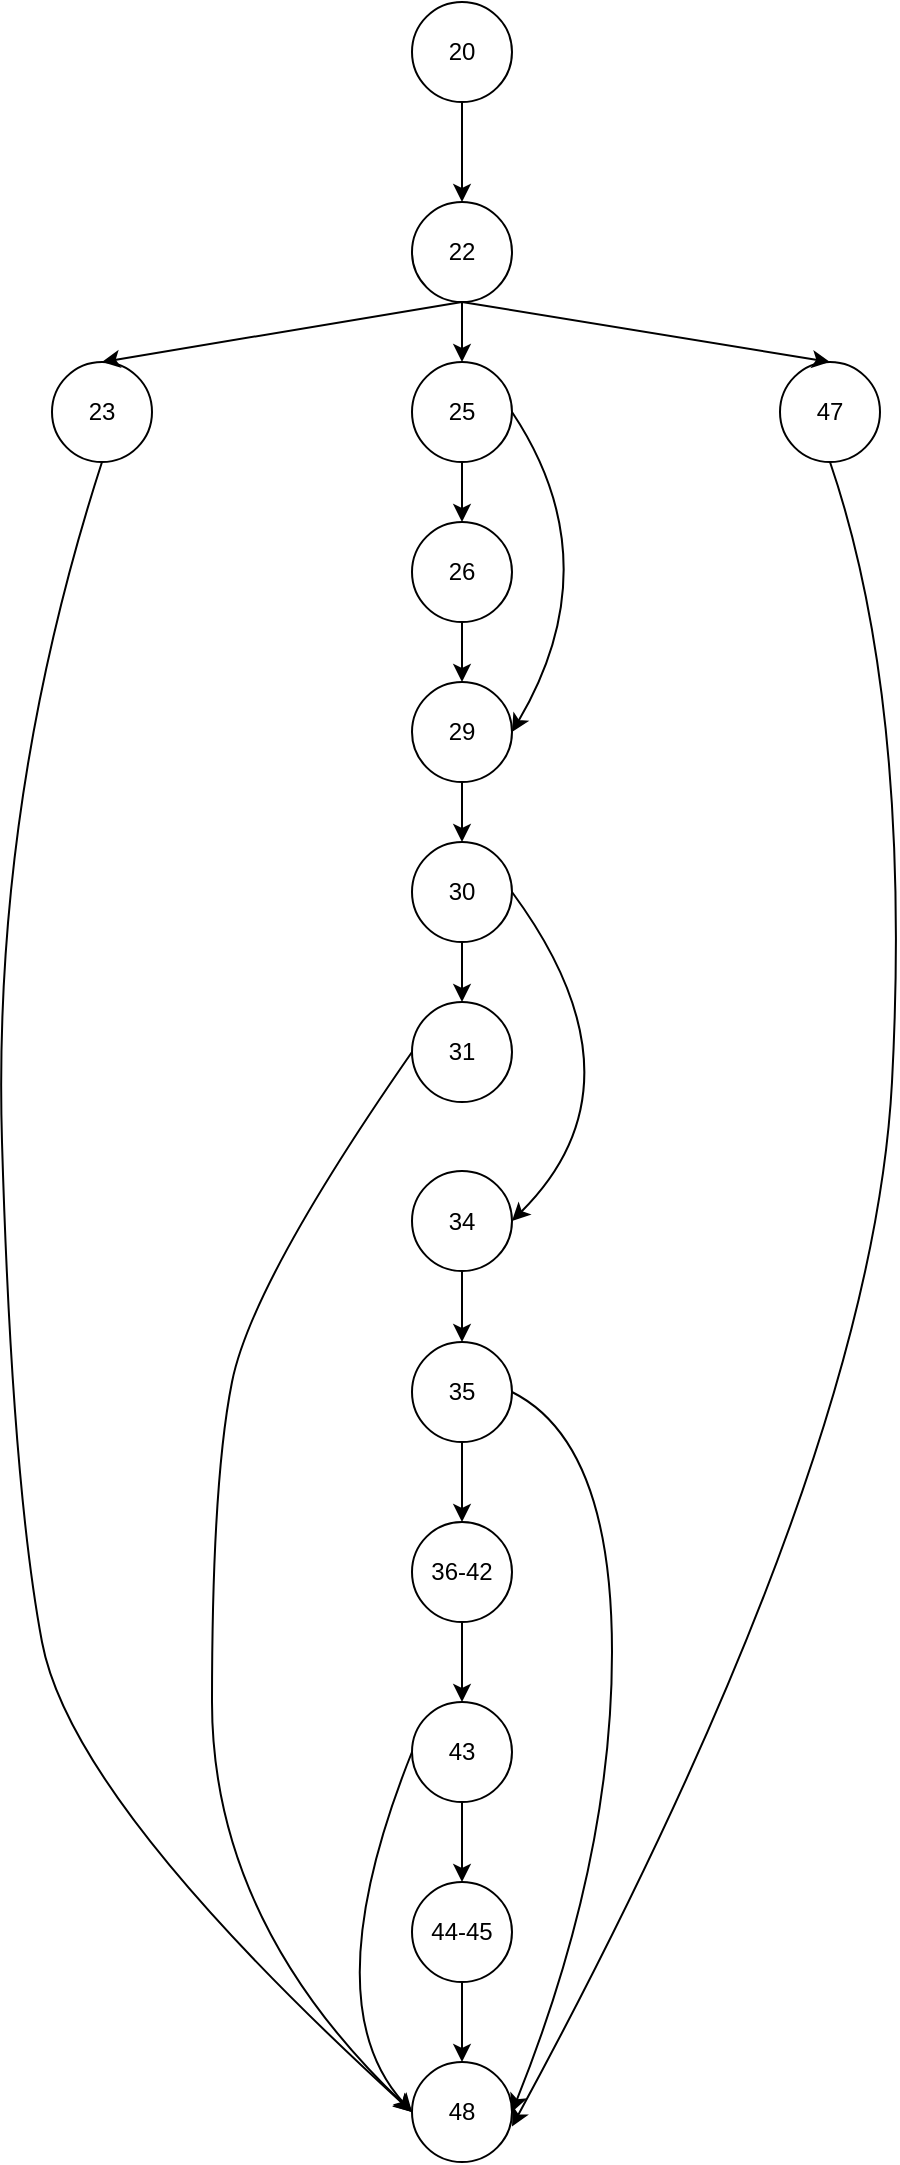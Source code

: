 <mxfile>
    <diagram id="-hgPWBFDt0rIywbVQVO5" name="Page-1">
        <mxGraphModel dx="626" dy="496" grid="1" gridSize="10" guides="1" tooltips="1" connect="1" arrows="1" fold="1" page="1" pageScale="1" pageWidth="827" pageHeight="1169" math="0" shadow="0">
            <root>
                <mxCell id="0"/>
                <mxCell id="1" parent="0"/>
                <mxCell id="2" value="20" style="ellipse;whiteSpace=wrap;html=1;aspect=fixed;" vertex="1" parent="1">
                    <mxGeometry x="230" width="50" height="50" as="geometry"/>
                </mxCell>
                <mxCell id="6" value="43" style="ellipse;whiteSpace=wrap;html=1;aspect=fixed;" vertex="1" parent="1">
                    <mxGeometry x="230" y="850" width="50" height="50" as="geometry"/>
                </mxCell>
                <mxCell id="8" value="25" style="ellipse;whiteSpace=wrap;html=1;aspect=fixed;" vertex="1" parent="1">
                    <mxGeometry x="230" y="180" width="50" height="50" as="geometry"/>
                </mxCell>
                <mxCell id="9" value="34" style="ellipse;whiteSpace=wrap;html=1;aspect=fixed;" vertex="1" parent="1">
                    <mxGeometry x="230" y="584.5" width="50" height="50" as="geometry"/>
                </mxCell>
                <mxCell id="10" value="26" style="ellipse;whiteSpace=wrap;html=1;aspect=fixed;" vertex="1" parent="1">
                    <mxGeometry x="230" y="260" width="50" height="50" as="geometry"/>
                </mxCell>
                <mxCell id="11" value="30" style="ellipse;whiteSpace=wrap;html=1;aspect=fixed;" vertex="1" parent="1">
                    <mxGeometry x="230" y="420" width="50" height="50" as="geometry"/>
                </mxCell>
                <mxCell id="13" value="29" style="ellipse;whiteSpace=wrap;html=1;aspect=fixed;" vertex="1" parent="1">
                    <mxGeometry x="230" y="340" width="50" height="50" as="geometry"/>
                </mxCell>
                <mxCell id="14" value="23" style="ellipse;whiteSpace=wrap;html=1;aspect=fixed;" vertex="1" parent="1">
                    <mxGeometry x="50" y="180" width="50" height="50" as="geometry"/>
                </mxCell>
                <mxCell id="15" value="47" style="ellipse;whiteSpace=wrap;html=1;aspect=fixed;" vertex="1" parent="1">
                    <mxGeometry x="414" y="180" width="50" height="50" as="geometry"/>
                </mxCell>
                <mxCell id="16" value="31" style="ellipse;whiteSpace=wrap;html=1;aspect=fixed;" vertex="1" parent="1">
                    <mxGeometry x="230" y="500" width="50" height="50" as="geometry"/>
                </mxCell>
                <mxCell id="19" value="" style="endArrow=classic;html=1;exitX=0.5;exitY=1;exitDx=0;exitDy=0;entryX=0.5;entryY=0;entryDx=0;entryDy=0;" edge="1" parent="1" source="2" target="63">
                    <mxGeometry width="50" height="50" relative="1" as="geometry">
                        <mxPoint x="270" y="170" as="sourcePoint"/>
                        <mxPoint x="255" y="100" as="targetPoint"/>
                    </mxGeometry>
                </mxCell>
                <mxCell id="25" value="" style="endArrow=classic;html=1;exitX=0.5;exitY=1;exitDx=0;exitDy=0;entryX=0.5;entryY=0;entryDx=0;entryDy=0;" edge="1" parent="1" source="63" target="14">
                    <mxGeometry width="50" height="50" relative="1" as="geometry">
                        <mxPoint x="75.0" y="150" as="sourcePoint"/>
                        <mxPoint x="270" y="80" as="targetPoint"/>
                    </mxGeometry>
                </mxCell>
                <mxCell id="26" value="" style="endArrow=classic;html=1;exitX=0.5;exitY=1;exitDx=0;exitDy=0;entryX=0.5;entryY=0;entryDx=0;entryDy=0;" edge="1" parent="1" source="63" target="15">
                    <mxGeometry width="50" height="50" relative="1" as="geometry">
                        <mxPoint x="438.5" y="150" as="sourcePoint"/>
                        <mxPoint x="270" y="80" as="targetPoint"/>
                    </mxGeometry>
                </mxCell>
                <mxCell id="27" value="" style="endArrow=classic;html=1;exitX=0.5;exitY=1;exitDx=0;exitDy=0;entryX=0.5;entryY=0;entryDx=0;entryDy=0;" edge="1" parent="1" source="63" target="8">
                    <mxGeometry width="50" height="50" relative="1" as="geometry">
                        <mxPoint x="255" y="150" as="sourcePoint"/>
                        <mxPoint x="270" y="220" as="targetPoint"/>
                    </mxGeometry>
                </mxCell>
                <mxCell id="31" value="" style="endArrow=classic;html=1;exitX=0.5;exitY=1;exitDx=0;exitDy=0;entryX=0.5;entryY=0;entryDx=0;entryDy=0;" edge="1" parent="1" source="8" target="10">
                    <mxGeometry width="50" height="50" relative="1" as="geometry">
                        <mxPoint x="220" y="270" as="sourcePoint"/>
                        <mxPoint x="270" y="220" as="targetPoint"/>
                    </mxGeometry>
                </mxCell>
                <mxCell id="32" value="" style="endArrow=classic;html=1;entryX=0.5;entryY=0;entryDx=0;entryDy=0;exitX=0.5;exitY=1;exitDx=0;exitDy=0;" edge="1" parent="1" source="10" target="13">
                    <mxGeometry width="50" height="50" relative="1" as="geometry">
                        <mxPoint x="210" y="340" as="sourcePoint"/>
                        <mxPoint x="260" y="290" as="targetPoint"/>
                    </mxGeometry>
                </mxCell>
                <mxCell id="35" value="" style="curved=1;endArrow=classic;html=1;exitX=1;exitY=0.5;exitDx=0;exitDy=0;entryX=1;entryY=0.5;entryDx=0;entryDy=0;" edge="1" parent="1" source="8" target="13">
                    <mxGeometry width="50" height="50" relative="1" as="geometry">
                        <mxPoint x="350" y="360" as="sourcePoint"/>
                        <mxPoint x="400" y="310" as="targetPoint"/>
                        <Array as="points">
                            <mxPoint x="330" y="280"/>
                        </Array>
                    </mxGeometry>
                </mxCell>
                <mxCell id="36" value="" style="endArrow=classic;html=1;entryX=0.5;entryY=0;entryDx=0;entryDy=0;exitX=0.5;exitY=1;exitDx=0;exitDy=0;" edge="1" parent="1" source="13" target="11">
                    <mxGeometry width="50" height="50" relative="1" as="geometry">
                        <mxPoint x="210" y="370" as="sourcePoint"/>
                        <mxPoint x="260" y="320" as="targetPoint"/>
                    </mxGeometry>
                </mxCell>
                <mxCell id="38" value="" style="endArrow=classic;html=1;entryX=0.5;entryY=0;entryDx=0;entryDy=0;exitX=0.5;exitY=1;exitDx=0;exitDy=0;" edge="1" parent="1" source="11" target="16">
                    <mxGeometry width="50" height="50" relative="1" as="geometry">
                        <mxPoint x="120" y="480" as="sourcePoint"/>
                        <mxPoint x="170" y="430" as="targetPoint"/>
                    </mxGeometry>
                </mxCell>
                <mxCell id="39" value="36-42" style="ellipse;whiteSpace=wrap;html=1;aspect=fixed;" vertex="1" parent="1">
                    <mxGeometry x="230" y="760" width="50" height="50" as="geometry"/>
                </mxCell>
                <mxCell id="40" value="35" style="ellipse;whiteSpace=wrap;html=1;aspect=fixed;" vertex="1" parent="1">
                    <mxGeometry x="230" y="670" width="50" height="50" as="geometry"/>
                </mxCell>
                <mxCell id="43" value="" style="curved=1;endArrow=classic;html=1;exitX=1;exitY=0.5;exitDx=0;exitDy=0;entryX=1;entryY=0.5;entryDx=0;entryDy=0;" edge="1" parent="1" source="11" target="9">
                    <mxGeometry width="50" height="50" relative="1" as="geometry">
                        <mxPoint x="410" y="600" as="sourcePoint"/>
                        <mxPoint x="460" y="550" as="targetPoint"/>
                        <Array as="points">
                            <mxPoint x="350" y="540"/>
                        </Array>
                    </mxGeometry>
                </mxCell>
                <mxCell id="44" value="" style="endArrow=classic;html=1;exitX=0.5;exitY=1;exitDx=0;exitDy=0;entryX=0.5;entryY=0;entryDx=0;entryDy=0;" edge="1" parent="1" source="9" target="40">
                    <mxGeometry width="50" height="50" relative="1" as="geometry">
                        <mxPoint x="100" y="600" as="sourcePoint"/>
                        <mxPoint x="150" y="550" as="targetPoint"/>
                    </mxGeometry>
                </mxCell>
                <mxCell id="47" value="" style="endArrow=classic;html=1;exitX=0.5;exitY=1;exitDx=0;exitDy=0;entryX=0.5;entryY=0;entryDx=0;entryDy=0;" edge="1" parent="1" source="40" target="39">
                    <mxGeometry width="50" height="50" relative="1" as="geometry">
                        <mxPoint x="100" y="600" as="sourcePoint"/>
                        <mxPoint x="150" y="550" as="targetPoint"/>
                    </mxGeometry>
                </mxCell>
                <mxCell id="48" value="" style="endArrow=classic;html=1;exitX=0.5;exitY=1;exitDx=0;exitDy=0;entryX=0.5;entryY=0;entryDx=0;entryDy=0;" edge="1" parent="1" source="39" target="6">
                    <mxGeometry width="50" height="50" relative="1" as="geometry">
                        <mxPoint x="100" y="600" as="sourcePoint"/>
                        <mxPoint x="150" y="550" as="targetPoint"/>
                    </mxGeometry>
                </mxCell>
                <mxCell id="51" value="48" style="ellipse;whiteSpace=wrap;html=1;aspect=fixed;" vertex="1" parent="1">
                    <mxGeometry x="230" y="1030" width="50" height="50" as="geometry"/>
                </mxCell>
                <mxCell id="52" value="44-45" style="ellipse;whiteSpace=wrap;html=1;aspect=fixed;" vertex="1" parent="1">
                    <mxGeometry x="230" y="940" width="50" height="50" as="geometry"/>
                </mxCell>
                <mxCell id="53" value="" style="endArrow=classic;html=1;exitX=0.5;exitY=1;exitDx=0;exitDy=0;entryX=0.5;entryY=0;entryDx=0;entryDy=0;" edge="1" parent="1" source="6" target="52">
                    <mxGeometry width="50" height="50" relative="1" as="geometry">
                        <mxPoint x="100" y="680" as="sourcePoint"/>
                        <mxPoint x="150" y="630" as="targetPoint"/>
                    </mxGeometry>
                </mxCell>
                <mxCell id="54" value="" style="endArrow=classic;html=1;exitX=0.5;exitY=1;exitDx=0;exitDy=0;entryX=0.5;entryY=0;entryDx=0;entryDy=0;" edge="1" parent="1" source="52" target="51">
                    <mxGeometry width="50" height="50" relative="1" as="geometry">
                        <mxPoint x="180" y="990" as="sourcePoint"/>
                        <mxPoint x="230" y="940" as="targetPoint"/>
                    </mxGeometry>
                </mxCell>
                <mxCell id="55" value="" style="curved=1;endArrow=classic;html=1;exitX=1;exitY=0.5;exitDx=0;exitDy=0;entryX=1;entryY=0.5;entryDx=0;entryDy=0;" edge="1" parent="1" source="40" target="51">
                    <mxGeometry width="50" height="50" relative="1" as="geometry">
                        <mxPoint x="180" y="660" as="sourcePoint"/>
                        <mxPoint x="200" y="880" as="targetPoint"/>
                        <Array as="points">
                            <mxPoint x="330" y="720"/>
                            <mxPoint x="330" y="930"/>
                        </Array>
                    </mxGeometry>
                </mxCell>
                <mxCell id="56" value="" style="curved=1;endArrow=classic;html=1;exitX=0;exitY=0.5;exitDx=0;exitDy=0;entryX=0;entryY=0.5;entryDx=0;entryDy=0;" edge="1" parent="1" source="6" target="51">
                    <mxGeometry width="50" height="50" relative="1" as="geometry">
                        <mxPoint x="60" y="820" as="sourcePoint"/>
                        <mxPoint x="110" y="770" as="targetPoint"/>
                        <Array as="points">
                            <mxPoint x="180" y="1000"/>
                        </Array>
                    </mxGeometry>
                </mxCell>
                <mxCell id="57" value="" style="curved=1;endArrow=classic;html=1;exitX=0;exitY=0.5;exitDx=0;exitDy=0;entryX=0;entryY=0.5;entryDx=0;entryDy=0;" edge="1" parent="1" source="16" target="51">
                    <mxGeometry width="50" height="50" relative="1" as="geometry">
                        <mxPoint x="130" y="790" as="sourcePoint"/>
                        <mxPoint x="180" y="740" as="targetPoint"/>
                        <Array as="points">
                            <mxPoint x="150" y="640"/>
                            <mxPoint x="130" y="740"/>
                            <mxPoint x="130" y="960"/>
                        </Array>
                    </mxGeometry>
                </mxCell>
                <mxCell id="58" value="" style="curved=1;endArrow=classic;html=1;exitX=0.5;exitY=1;exitDx=0;exitDy=0;entryX=0;entryY=0.5;entryDx=0;entryDy=0;" edge="1" parent="1" source="14" target="51">
                    <mxGeometry width="50" height="50" relative="1" as="geometry">
                        <mxPoint x="130" y="430" as="sourcePoint"/>
                        <mxPoint x="100" y="1100" as="targetPoint"/>
                        <Array as="points">
                            <mxPoint x="20" y="400"/>
                            <mxPoint x="30" y="740"/>
                            <mxPoint x="60" y="900"/>
                        </Array>
                    </mxGeometry>
                </mxCell>
                <mxCell id="61" value="" style="curved=1;endArrow=classic;html=1;exitX=0.5;exitY=1;exitDx=0;exitDy=0;" edge="1" parent="1" source="15">
                    <mxGeometry width="50" height="50" relative="1" as="geometry">
                        <mxPoint x="440" y="370" as="sourcePoint"/>
                        <mxPoint x="280" y="1062.222" as="targetPoint"/>
                        <Array as="points">
                            <mxPoint x="480" y="350"/>
                            <mxPoint x="460" y="730"/>
                        </Array>
                    </mxGeometry>
                </mxCell>
                <mxCell id="63" value="22" style="ellipse;whiteSpace=wrap;html=1;aspect=fixed;" vertex="1" parent="1">
                    <mxGeometry x="230" y="100" width="50" height="50" as="geometry"/>
                </mxCell>
            </root>
        </mxGraphModel>
    </diagram>
</mxfile>